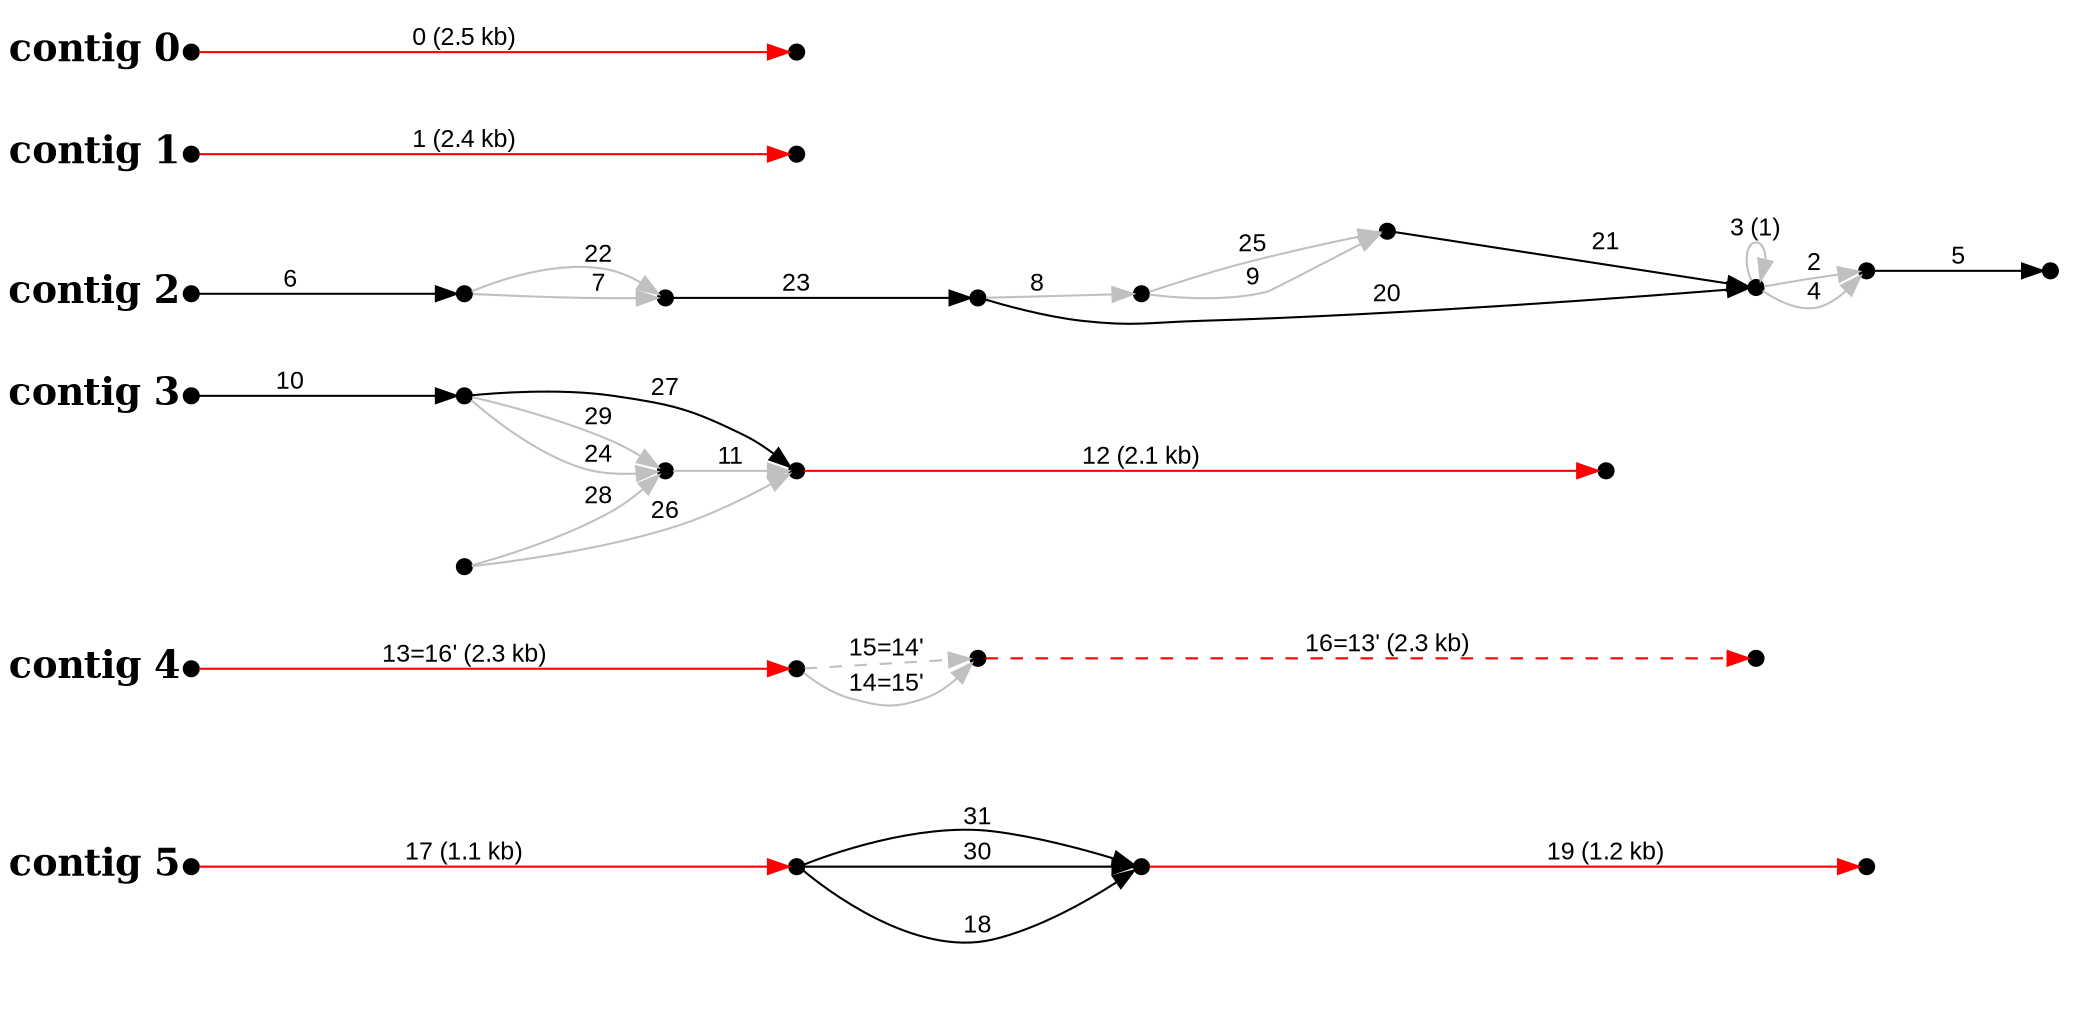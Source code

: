 digraph G {

node [width=0.1,height=0.1,fontsize=10,shape=point];
edge [fontsize=12,penwidth=1,arrowsize=1,fontname=Arial];
margin=1.0;
rankdir=LR;
labeljust=l;
margin=0;

subgraph cluster5 {
color=white;
23 -> 24 [minlen=4,color=red,label="17 (1.1 kb)",taillabel="contig 5",labelangle=180,weight=10000,labeldistance=5,labelfontsize=18,labelfontname="Times-Bold"];
24 -> 25 [minlen=2,color=black,label="18"];
24 -> 25 [minlen=2,color=black,label="30"];
24 -> 25 [minlen=2,color=black,label="31"];
25 -> 26 [minlen=4,color=red,label="19 (1.2 kb)"];
}

subgraph cluster4 {
color=white;
19 -> 20 [minlen=4,color=red,label="13=16' (2.3 kb)",taillabel="contig 4",labelangle=180,weight=10000,labeldistance=5,labelfontsize=18,labelfontname="Times-Bold"];
20 -> 21 [minlen=1,color=gray,label="14=15'"];
20 -> 21 [minlen=1,color=gray,style=dashed,label="15=14'"];
21 -> 22 [minlen=4,color=red,style=dashed,label="16=13' (2.3 kb)"];
}

subgraph cluster3 {
color=white;
13 -> 15 [minlen=2,color=black,label="10",taillabel="contig 3",labelangle=180,weight=10000,labeldistance=5,labelfontsize=18,labelfontname="Times-Bold"];
14 -> 16 [minlen=1,color=gray,label="28"];
14 -> 17 [minlen=1,color=gray,label="26"];
15 -> 16 [minlen=1,color=gray,label="24"];
15 -> 16 [minlen=1,color=gray,label="29"];
15 -> 17 [minlen=2,color=black,label="27"];
16 -> 17 [minlen=1,color=gray,label="11"];
17 -> 18 [minlen=4,color=red,label="12 (2.1 kb)"];
}

subgraph cluster2 {
color=white;
4 -> 6 [minlen=2,color=black,label="20"];
4 -> 12 [minlen=1,color=gray,label="8"];
5 -> 6 [minlen=2,color=black,label="21"];
6 -> 6 [minlen=1,color=gray,label="3 (1)"];
6 -> 7 [minlen=1,color=gray,label="4"];
6 -> 7 [minlen=1,color=gray,label="2"];
7 -> 8 [minlen=2,color=black,label="5"];
9 -> 10 [minlen=2,color=black,label="6",taillabel="contig 2",labelangle=180,weight=10000,labeldistance=5,labelfontsize=18,labelfontname="Times-Bold"];
10 -> 11 [minlen=1,color=gray,label="7"];
10 -> 11 [minlen=1,color=gray,label="22"];
11 -> 4 [minlen=2,color=black,label="23"];
12 -> 5 [minlen=1,color=gray,label="9"];
12 -> 5 [minlen=1,color=gray,label="25"];
}

subgraph cluster1 {
color=white;
2 -> 3 [minlen=4,color=red,label="1 (2.4 kb)",taillabel="contig 1",labelangle=180,weight=10000,labeldistance=5,labelfontsize=18,labelfontname="Times-Bold"];
}

subgraph cluster0 {
color=white;
0 -> 1 [minlen=4,color=red,label="0 (2.5 kb)",taillabel="contig 0",labelangle=180,weight=10000,labeldistance=5,labelfontsize=18,labelfontname="Times-Bold"];
}

}
#done
